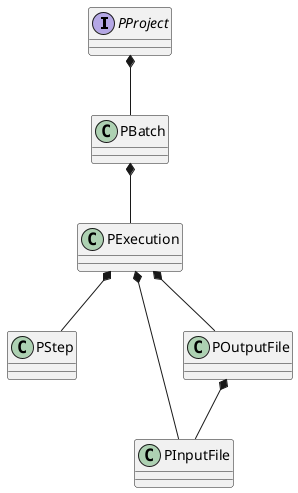 @startuml

interface PProject
class PBatch
class PExecution
class PStep
class PInputFile
class POutputFile

PProject *-- PBatch
PBatch *-- PExecution
PExecution *-- PStep
PExecution *-- PInputFile
PExecution *-- POutputFile
POutputFile *-- PInputFile

@enduml
